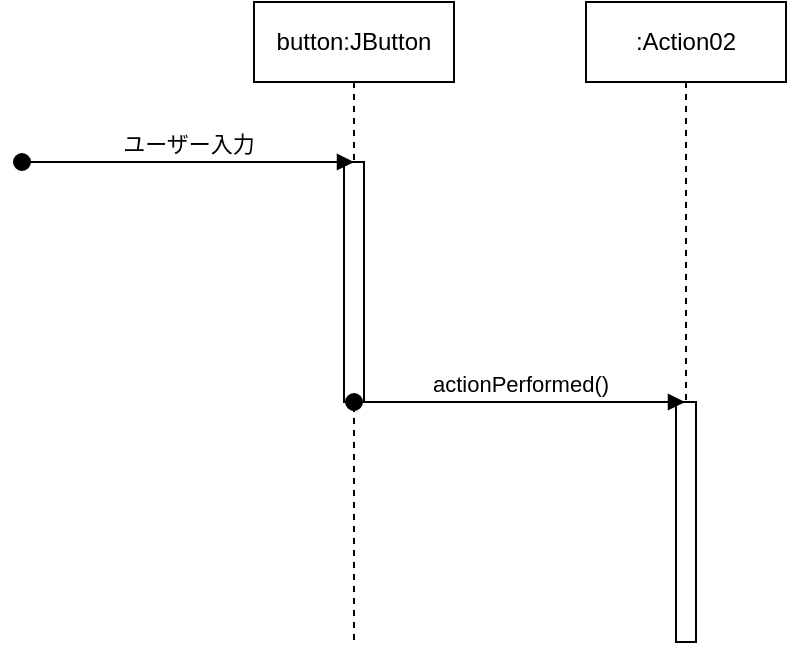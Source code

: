 <mxfile version="13.7.9" type="device"><diagram id="C5RBs43oDa-KdzZeNtuy" name="Page-1"><mxGraphModel dx="946" dy="725" grid="1" gridSize="10" guides="1" tooltips="1" connect="1" arrows="1" fold="1" page="1" pageScale="1" pageWidth="827" pageHeight="1169" math="0" shadow="0"><root><mxCell id="WIyWlLk6GJQsqaUBKTNV-0"/><mxCell id="WIyWlLk6GJQsqaUBKTNV-1" parent="WIyWlLk6GJQsqaUBKTNV-0"/><mxCell id="pgPMyfwnUcljKaP7wML2-2" value="button:JButton" style="shape=umlLifeline;perimeter=lifelinePerimeter;whiteSpace=wrap;html=1;container=1;collapsible=0;recursiveResize=0;outlineConnect=0;" vertex="1" parent="WIyWlLk6GJQsqaUBKTNV-1"><mxGeometry x="364" y="200" width="100" height="320" as="geometry"/></mxCell><mxCell id="pgPMyfwnUcljKaP7wML2-13" value="" style="html=1;points=[];perimeter=orthogonalPerimeter;" vertex="1" parent="pgPMyfwnUcljKaP7wML2-2"><mxGeometry x="45" y="80" width="10" height="120" as="geometry"/></mxCell><mxCell id="pgPMyfwnUcljKaP7wML2-7" value=":Action02" style="shape=umlLifeline;perimeter=lifelinePerimeter;whiteSpace=wrap;html=1;container=1;collapsible=0;recursiveResize=0;outlineConnect=0;" vertex="1" parent="WIyWlLk6GJQsqaUBKTNV-1"><mxGeometry x="530" y="200" width="100" height="320" as="geometry"/></mxCell><mxCell id="pgPMyfwnUcljKaP7wML2-11" value="" style="html=1;points=[];perimeter=orthogonalPerimeter;" vertex="1" parent="pgPMyfwnUcljKaP7wML2-7"><mxGeometry x="45" y="200" width="10" height="120" as="geometry"/></mxCell><mxCell id="pgPMyfwnUcljKaP7wML2-12" value="actionPerformed()" style="html=1;verticalAlign=bottom;startArrow=oval;endArrow=block;startSize=8;" edge="1" target="pgPMyfwnUcljKaP7wML2-7" parent="WIyWlLk6GJQsqaUBKTNV-1" source="pgPMyfwnUcljKaP7wML2-2"><mxGeometry relative="1" as="geometry"><mxPoint x="500" y="230" as="sourcePoint"/><mxPoint x="580" y="370" as="targetPoint"/><Array as="points"><mxPoint x="490" y="400"/></Array></mxGeometry></mxCell><mxCell id="pgPMyfwnUcljKaP7wML2-15" value="ユーザー入力" style="html=1;verticalAlign=bottom;startArrow=oval;endArrow=block;startSize=8;" edge="1" parent="WIyWlLk6GJQsqaUBKTNV-1"><mxGeometry relative="1" as="geometry"><mxPoint x="248" y="280" as="sourcePoint"/><mxPoint x="414" y="280" as="targetPoint"/><Array as="points"><mxPoint x="324.5" y="280"/></Array></mxGeometry></mxCell></root></mxGraphModel></diagram></mxfile>
